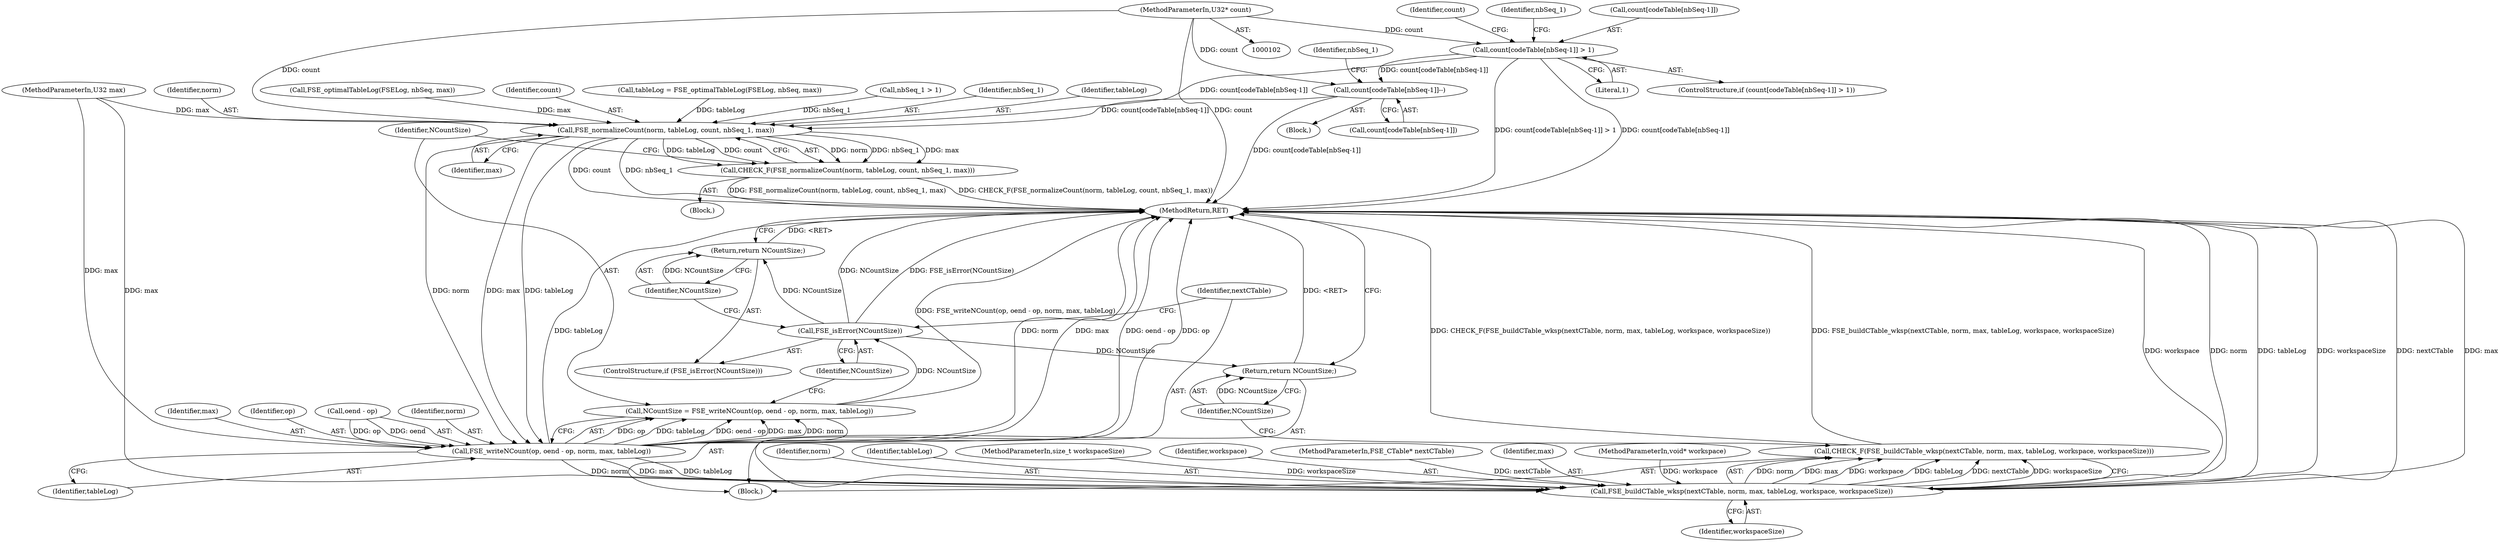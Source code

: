 digraph "0_zstd_3e5cdf1b6a85843e991d7d10f6a2567c15580da0@pointer" {
"1000182" [label="(Call,count[codeTable[nbSeq-1]] > 1)"];
"1000108" [label="(MethodParameterIn,U32* count)"];
"1000192" [label="(Call,count[codeTable[nbSeq-1]]--)"];
"1000207" [label="(Call,FSE_normalizeCount(norm, tableLog, count, nbSeq_1, max))"];
"1000206" [label="(Call,CHECK_F(FSE_normalizeCount(norm, tableLog, count, nbSeq_1, max)))"];
"1000217" [label="(Call,FSE_writeNCount(op, oend - op, norm, max, tableLog))"];
"1000215" [label="(Call,NCountSize = FSE_writeNCount(op, oend - op, norm, max, tableLog))"];
"1000226" [label="(Call,FSE_isError(NCountSize))"];
"1000228" [label="(Return,return NCountSize;)"];
"1000238" [label="(Return,return NCountSize;)"];
"1000231" [label="(Call,FSE_buildCTable_wksp(nextCTable, norm, max, tableLog, workspace, workspaceSize))"];
"1000230" [label="(Call,CHECK_F(FSE_buildCTable_wksp(nextCTable, norm, max, tableLog, workspace, workspaceSize)))"];
"1000182" [label="(Call,count[codeTable[nbSeq-1]] > 1)"];
"1000208" [label="(Identifier,norm)"];
"1000177" [label="(Call,FSE_optimalTableLog(FSELog, nbSeq, max))"];
"1000212" [label="(Identifier,max)"];
"1000238" [label="(Return,return NCountSize;)"];
"1000227" [label="(Identifier,NCountSize)"];
"1000223" [label="(Identifier,max)"];
"1000210" [label="(Identifier,count)"];
"1000232" [label="(Identifier,nextCTable)"];
"1000207" [label="(Call,FSE_normalizeCount(norm, tableLog, count, nbSeq_1, max))"];
"1000224" [label="(Identifier,tableLog)"];
"1000247" [label="(MethodReturn,RET)"];
"1000194" [label="(Identifier,count)"];
"1000225" [label="(ControlStructure,if (FSE_isError(NCountSize)))"];
"1000233" [label="(Identifier,norm)"];
"1000175" [label="(Call,tableLog = FSE_optimalTableLog(FSELog, nbSeq, max))"];
"1000213" [label="(Block,)"];
"1000239" [label="(Identifier,NCountSize)"];
"1000218" [label="(Identifier,op)"];
"1000228" [label="(Return,return NCountSize;)"];
"1000235" [label="(Identifier,tableLog)"];
"1000215" [label="(Call,NCountSize = FSE_writeNCount(op, oend - op, norm, max, tableLog))"];
"1000216" [label="(Identifier,NCountSize)"];
"1000109" [label="(MethodParameterIn,U32 max)"];
"1000118" [label="(MethodParameterIn,size_t workspaceSize)"];
"1000191" [label="(Block,)"];
"1000219" [label="(Call,oend - op)"];
"1000222" [label="(Identifier,norm)"];
"1000231" [label="(Call,FSE_buildCTable_wksp(nextCTable, norm, max, tableLog, workspace, workspaceSize))"];
"1000236" [label="(Identifier,workspace)"];
"1000190" [label="(Literal,1)"];
"1000203" [label="(Call,nbSeq_1 > 1)"];
"1000211" [label="(Identifier,nbSeq_1)"];
"1000237" [label="(Identifier,workspaceSize)"];
"1000204" [label="(Identifier,nbSeq_1)"];
"1000193" [label="(Call,count[codeTable[nbSeq-1]])"];
"1000105" [label="(MethodParameterIn,FSE_CTable* nextCTable)"];
"1000192" [label="(Call,count[codeTable[nbSeq-1]]--)"];
"1000217" [label="(Call,FSE_writeNCount(op, oend - op, norm, max, tableLog))"];
"1000234" [label="(Identifier,max)"];
"1000117" [label="(MethodParameterIn,void* workspace)"];
"1000230" [label="(Call,CHECK_F(FSE_buildCTable_wksp(nextCTable, norm, max, tableLog, workspace, workspaceSize)))"];
"1000183" [label="(Call,count[codeTable[nbSeq-1]])"];
"1000226" [label="(Call,FSE_isError(NCountSize))"];
"1000201" [label="(Identifier,nbSeq_1)"];
"1000108" [label="(MethodParameterIn,U32* count)"];
"1000229" [label="(Identifier,NCountSize)"];
"1000206" [label="(Call,CHECK_F(FSE_normalizeCount(norm, tableLog, count, nbSeq_1, max)))"];
"1000168" [label="(Block,)"];
"1000181" [label="(ControlStructure,if (count[codeTable[nbSeq-1]] > 1))"];
"1000209" [label="(Identifier,tableLog)"];
"1000182" -> "1000181"  [label="AST: "];
"1000182" -> "1000190"  [label="CFG: "];
"1000183" -> "1000182"  [label="AST: "];
"1000190" -> "1000182"  [label="AST: "];
"1000194" -> "1000182"  [label="CFG: "];
"1000204" -> "1000182"  [label="CFG: "];
"1000182" -> "1000247"  [label="DDG: count[codeTable[nbSeq-1]] > 1"];
"1000182" -> "1000247"  [label="DDG: count[codeTable[nbSeq-1]]"];
"1000108" -> "1000182"  [label="DDG: count"];
"1000182" -> "1000192"  [label="DDG: count[codeTable[nbSeq-1]]"];
"1000182" -> "1000207"  [label="DDG: count[codeTable[nbSeq-1]]"];
"1000108" -> "1000102"  [label="AST: "];
"1000108" -> "1000247"  [label="DDG: count"];
"1000108" -> "1000192"  [label="DDG: count"];
"1000108" -> "1000207"  [label="DDG: count"];
"1000192" -> "1000191"  [label="AST: "];
"1000192" -> "1000193"  [label="CFG: "];
"1000193" -> "1000192"  [label="AST: "];
"1000201" -> "1000192"  [label="CFG: "];
"1000192" -> "1000247"  [label="DDG: count[codeTable[nbSeq-1]]"];
"1000192" -> "1000207"  [label="DDG: count[codeTable[nbSeq-1]]"];
"1000207" -> "1000206"  [label="AST: "];
"1000207" -> "1000212"  [label="CFG: "];
"1000208" -> "1000207"  [label="AST: "];
"1000209" -> "1000207"  [label="AST: "];
"1000210" -> "1000207"  [label="AST: "];
"1000211" -> "1000207"  [label="AST: "];
"1000212" -> "1000207"  [label="AST: "];
"1000206" -> "1000207"  [label="CFG: "];
"1000207" -> "1000247"  [label="DDG: count"];
"1000207" -> "1000247"  [label="DDG: nbSeq_1"];
"1000207" -> "1000206"  [label="DDG: norm"];
"1000207" -> "1000206"  [label="DDG: nbSeq_1"];
"1000207" -> "1000206"  [label="DDG: max"];
"1000207" -> "1000206"  [label="DDG: tableLog"];
"1000207" -> "1000206"  [label="DDG: count"];
"1000175" -> "1000207"  [label="DDG: tableLog"];
"1000203" -> "1000207"  [label="DDG: nbSeq_1"];
"1000177" -> "1000207"  [label="DDG: max"];
"1000109" -> "1000207"  [label="DDG: max"];
"1000207" -> "1000217"  [label="DDG: norm"];
"1000207" -> "1000217"  [label="DDG: max"];
"1000207" -> "1000217"  [label="DDG: tableLog"];
"1000206" -> "1000168"  [label="AST: "];
"1000216" -> "1000206"  [label="CFG: "];
"1000206" -> "1000247"  [label="DDG: CHECK_F(FSE_normalizeCount(norm, tableLog, count, nbSeq_1, max))"];
"1000206" -> "1000247"  [label="DDG: FSE_normalizeCount(norm, tableLog, count, nbSeq_1, max)"];
"1000217" -> "1000215"  [label="AST: "];
"1000217" -> "1000224"  [label="CFG: "];
"1000218" -> "1000217"  [label="AST: "];
"1000219" -> "1000217"  [label="AST: "];
"1000222" -> "1000217"  [label="AST: "];
"1000223" -> "1000217"  [label="AST: "];
"1000224" -> "1000217"  [label="AST: "];
"1000215" -> "1000217"  [label="CFG: "];
"1000217" -> "1000247"  [label="DDG: norm"];
"1000217" -> "1000247"  [label="DDG: max"];
"1000217" -> "1000247"  [label="DDG: oend - op"];
"1000217" -> "1000247"  [label="DDG: op"];
"1000217" -> "1000247"  [label="DDG: tableLog"];
"1000217" -> "1000215"  [label="DDG: op"];
"1000217" -> "1000215"  [label="DDG: tableLog"];
"1000217" -> "1000215"  [label="DDG: oend - op"];
"1000217" -> "1000215"  [label="DDG: max"];
"1000217" -> "1000215"  [label="DDG: norm"];
"1000219" -> "1000217"  [label="DDG: op"];
"1000219" -> "1000217"  [label="DDG: oend"];
"1000109" -> "1000217"  [label="DDG: max"];
"1000217" -> "1000231"  [label="DDG: norm"];
"1000217" -> "1000231"  [label="DDG: max"];
"1000217" -> "1000231"  [label="DDG: tableLog"];
"1000215" -> "1000213"  [label="AST: "];
"1000216" -> "1000215"  [label="AST: "];
"1000227" -> "1000215"  [label="CFG: "];
"1000215" -> "1000247"  [label="DDG: FSE_writeNCount(op, oend - op, norm, max, tableLog)"];
"1000215" -> "1000226"  [label="DDG: NCountSize"];
"1000226" -> "1000225"  [label="AST: "];
"1000226" -> "1000227"  [label="CFG: "];
"1000227" -> "1000226"  [label="AST: "];
"1000229" -> "1000226"  [label="CFG: "];
"1000232" -> "1000226"  [label="CFG: "];
"1000226" -> "1000247"  [label="DDG: NCountSize"];
"1000226" -> "1000247"  [label="DDG: FSE_isError(NCountSize)"];
"1000226" -> "1000228"  [label="DDG: NCountSize"];
"1000226" -> "1000238"  [label="DDG: NCountSize"];
"1000228" -> "1000225"  [label="AST: "];
"1000228" -> "1000229"  [label="CFG: "];
"1000229" -> "1000228"  [label="AST: "];
"1000247" -> "1000228"  [label="CFG: "];
"1000228" -> "1000247"  [label="DDG: <RET>"];
"1000229" -> "1000228"  [label="DDG: NCountSize"];
"1000238" -> "1000213"  [label="AST: "];
"1000238" -> "1000239"  [label="CFG: "];
"1000239" -> "1000238"  [label="AST: "];
"1000247" -> "1000238"  [label="CFG: "];
"1000238" -> "1000247"  [label="DDG: <RET>"];
"1000239" -> "1000238"  [label="DDG: NCountSize"];
"1000231" -> "1000230"  [label="AST: "];
"1000231" -> "1000237"  [label="CFG: "];
"1000232" -> "1000231"  [label="AST: "];
"1000233" -> "1000231"  [label="AST: "];
"1000234" -> "1000231"  [label="AST: "];
"1000235" -> "1000231"  [label="AST: "];
"1000236" -> "1000231"  [label="AST: "];
"1000237" -> "1000231"  [label="AST: "];
"1000230" -> "1000231"  [label="CFG: "];
"1000231" -> "1000247"  [label="DDG: tableLog"];
"1000231" -> "1000247"  [label="DDG: workspaceSize"];
"1000231" -> "1000247"  [label="DDG: workspace"];
"1000231" -> "1000247"  [label="DDG: norm"];
"1000231" -> "1000247"  [label="DDG: nextCTable"];
"1000231" -> "1000247"  [label="DDG: max"];
"1000231" -> "1000230"  [label="DDG: norm"];
"1000231" -> "1000230"  [label="DDG: max"];
"1000231" -> "1000230"  [label="DDG: workspace"];
"1000231" -> "1000230"  [label="DDG: tableLog"];
"1000231" -> "1000230"  [label="DDG: nextCTable"];
"1000231" -> "1000230"  [label="DDG: workspaceSize"];
"1000105" -> "1000231"  [label="DDG: nextCTable"];
"1000109" -> "1000231"  [label="DDG: max"];
"1000117" -> "1000231"  [label="DDG: workspace"];
"1000118" -> "1000231"  [label="DDG: workspaceSize"];
"1000230" -> "1000213"  [label="AST: "];
"1000239" -> "1000230"  [label="CFG: "];
"1000230" -> "1000247"  [label="DDG: FSE_buildCTable_wksp(nextCTable, norm, max, tableLog, workspace, workspaceSize)"];
"1000230" -> "1000247"  [label="DDG: CHECK_F(FSE_buildCTable_wksp(nextCTable, norm, max, tableLog, workspace, workspaceSize))"];
}
